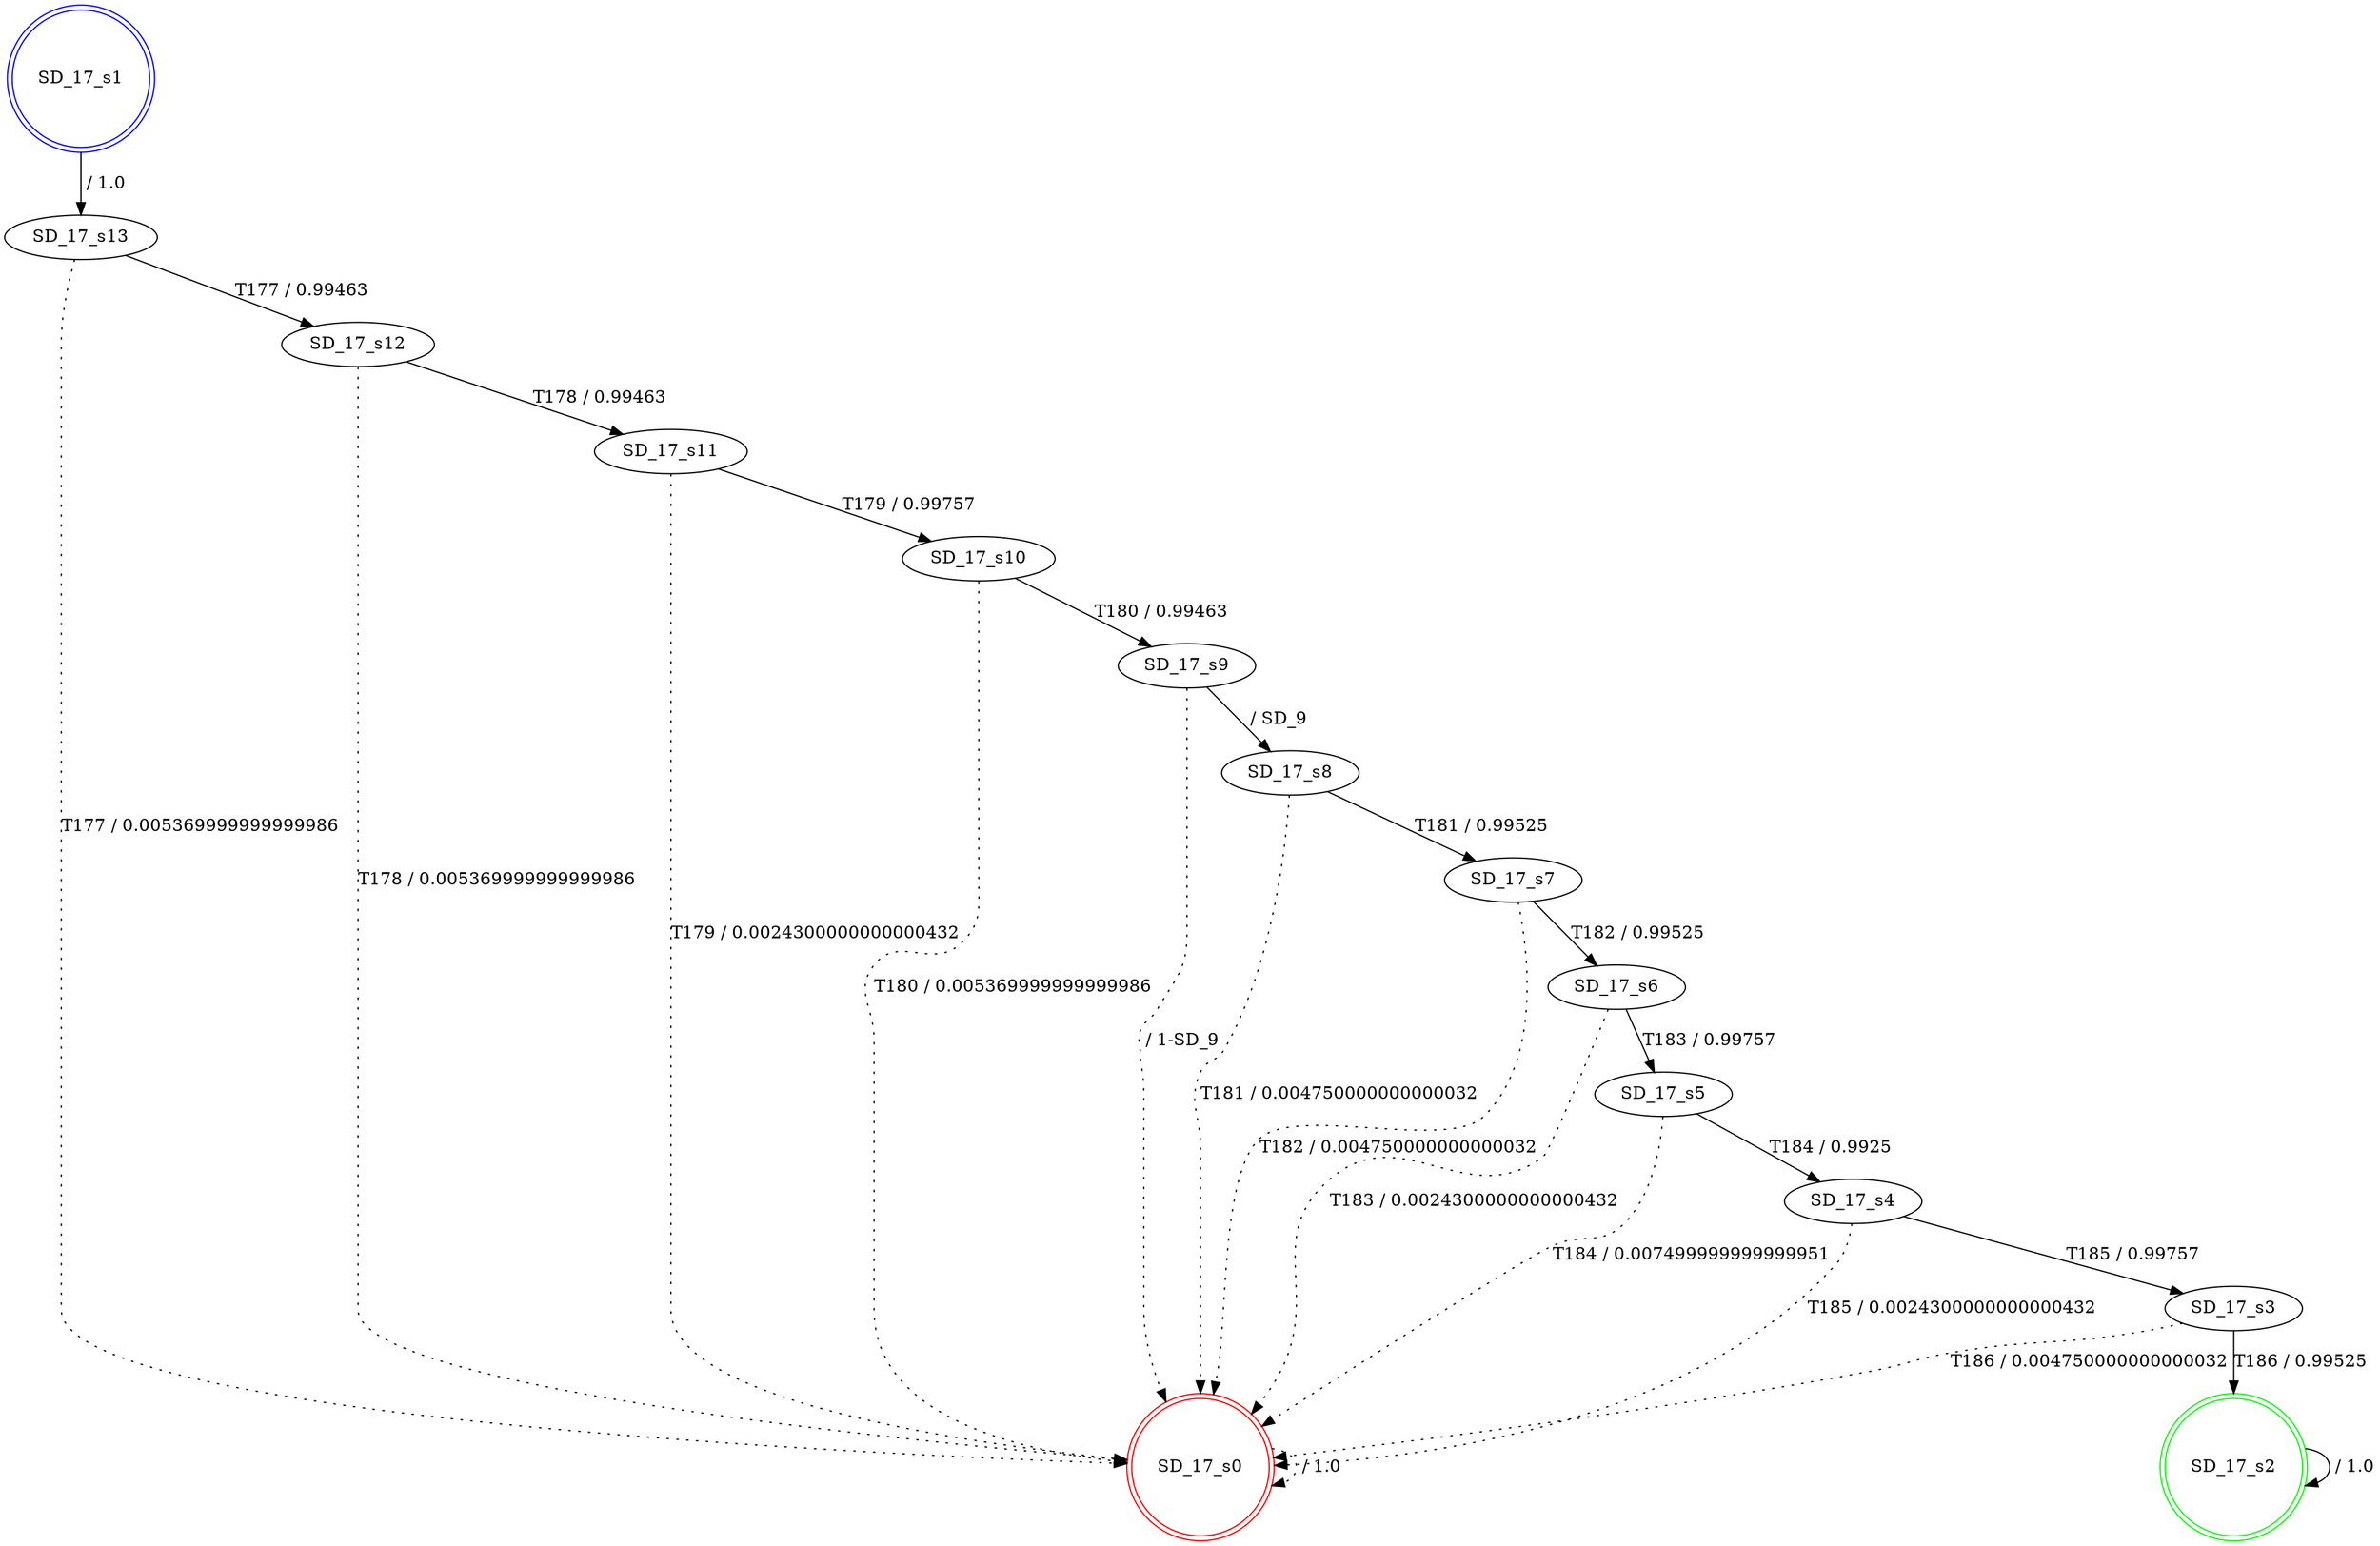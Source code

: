 digraph graphname {
SD_17_s0 [label="SD_17_s0",color=red,shape=doublecircle ];
SD_17_s1 [label="SD_17_s1",color=blue,shape=doublecircle ];
SD_17_s2 [label="SD_17_s2",color=green,shape=doublecircle ];
SD_17_s3 [label="SD_17_s3" ];
SD_17_s4 [label="SD_17_s4" ];
SD_17_s5 [label="SD_17_s5" ];
SD_17_s6 [label="SD_17_s6" ];
SD_17_s7 [label="SD_17_s7" ];
SD_17_s8 [label="SD_17_s8" ];
SD_17_s9 [label="SD_17_s9" ];
SD_17_s10 [label="SD_17_s10" ];
SD_17_s11 [label="SD_17_s11" ];
SD_17_s12 [label="SD_17_s12" ];
SD_17_s13 [label="SD_17_s13" ];
SD_17_s0 -> SD_17_s0 [label=" / 1.0", style=dotted];
SD_17_s1 -> SD_17_s13 [label=" / 1.0"];
SD_17_s2 -> SD_17_s2 [label=" / 1.0"];
SD_17_s3 -> SD_17_s2 [label="T186 / 0.99525"];
SD_17_s3 -> SD_17_s0 [label="T186 / 0.004750000000000032", style=dotted];
SD_17_s4 -> SD_17_s3 [label="T185 / 0.99757"];
SD_17_s4 -> SD_17_s0 [label="T185 / 0.0024300000000000432", style=dotted];
SD_17_s5 -> SD_17_s4 [label="T184 / 0.9925"];
SD_17_s5 -> SD_17_s0 [label="T184 / 0.007499999999999951", style=dotted];
SD_17_s6 -> SD_17_s5 [label="T183 / 0.99757"];
SD_17_s6 -> SD_17_s0 [label="T183 / 0.0024300000000000432", style=dotted];
SD_17_s7 -> SD_17_s6 [label="T182 / 0.99525"];
SD_17_s7 -> SD_17_s0 [label="T182 / 0.004750000000000032", style=dotted];
SD_17_s8 -> SD_17_s7 [label="T181 / 0.99525"];
SD_17_s8 -> SD_17_s0 [label="T181 / 0.004750000000000032", style=dotted];
SD_17_s9 -> SD_17_s8 [label=" / SD_9"];
SD_17_s9 -> SD_17_s0 [label=" / 1-SD_9", style=dotted];
SD_17_s10 -> SD_17_s9 [label="T180 / 0.99463"];
SD_17_s10 -> SD_17_s0 [label="T180 / 0.005369999999999986", style=dotted];
SD_17_s11 -> SD_17_s10 [label="T179 / 0.99757"];
SD_17_s11 -> SD_17_s0 [label="T179 / 0.0024300000000000432", style=dotted];
SD_17_s12 -> SD_17_s11 [label="T178 / 0.99463"];
SD_17_s12 -> SD_17_s0 [label="T178 / 0.005369999999999986", style=dotted];
SD_17_s13 -> SD_17_s12 [label="T177 / 0.99463"];
SD_17_s13 -> SD_17_s0 [label="T177 / 0.005369999999999986", style=dotted];
}